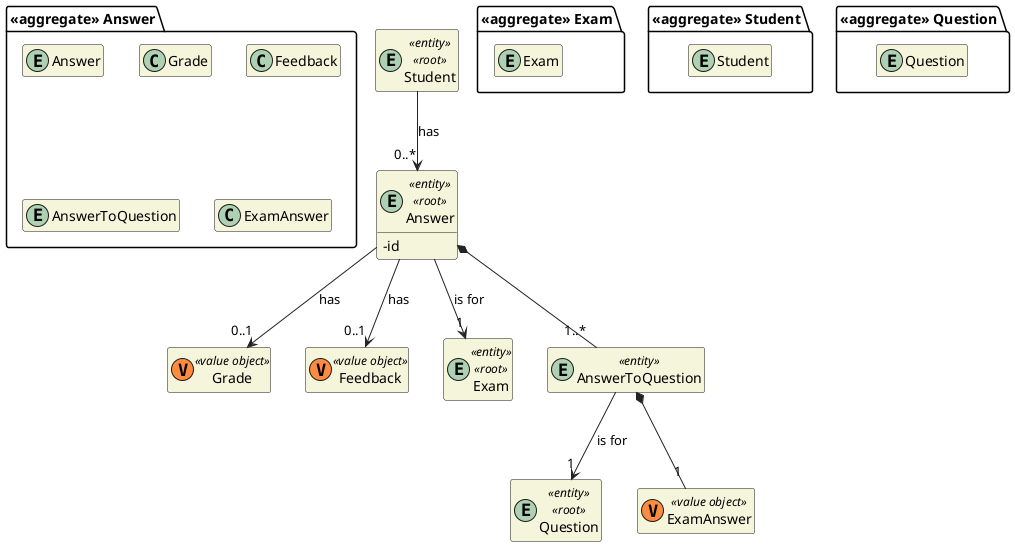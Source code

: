 @startuml DM-EXAM
'https://plantuml.com/class-diagram

skinparam classAttributeIconSize 0
hide empty attributes
hide empty methods
skinparam classBackgroundColor beige
skinparam ArrowColor #222222

package "<<aggregate>> Exam" {
  entity Exam
}

package "<<aggregate>> Student" {
  entity Student
}

entity Student <<entity>> <<root>> {
}

package "<<aggregate>> Question" {
  entity Question
}

entity Question <<entity>> <<root>> {
}

package "<<aggregate>> Answer" {
  entity Answer

  class Grade
  class Feedback

  entity AnswerToQuestion
  class ExamAnswer
}

entity Answer <<entity>> <<root>> {
  - id
}

class Grade <<(V,#FF8B40) value object>> {}
class Feedback <<(V,#FF8B40) value object>> {}
class ExamAnswer <<(V,#FF8B40) value object>> {}

entity Exam <<entity>> <<root>> {}
entity AnswerToQuestion <<entity>> {}

Student --> "0..*" Answer : has
Answer --> "1" Exam : is for
Answer --> "0..1" Grade : has
Answer --> "0..1" Feedback : has

AnswerToQuestion --> "1" Question : is for
AnswerToQuestion *-- "1" ExamAnswer

Answer *-- "1..*" AnswerToQuestion

@enduml
